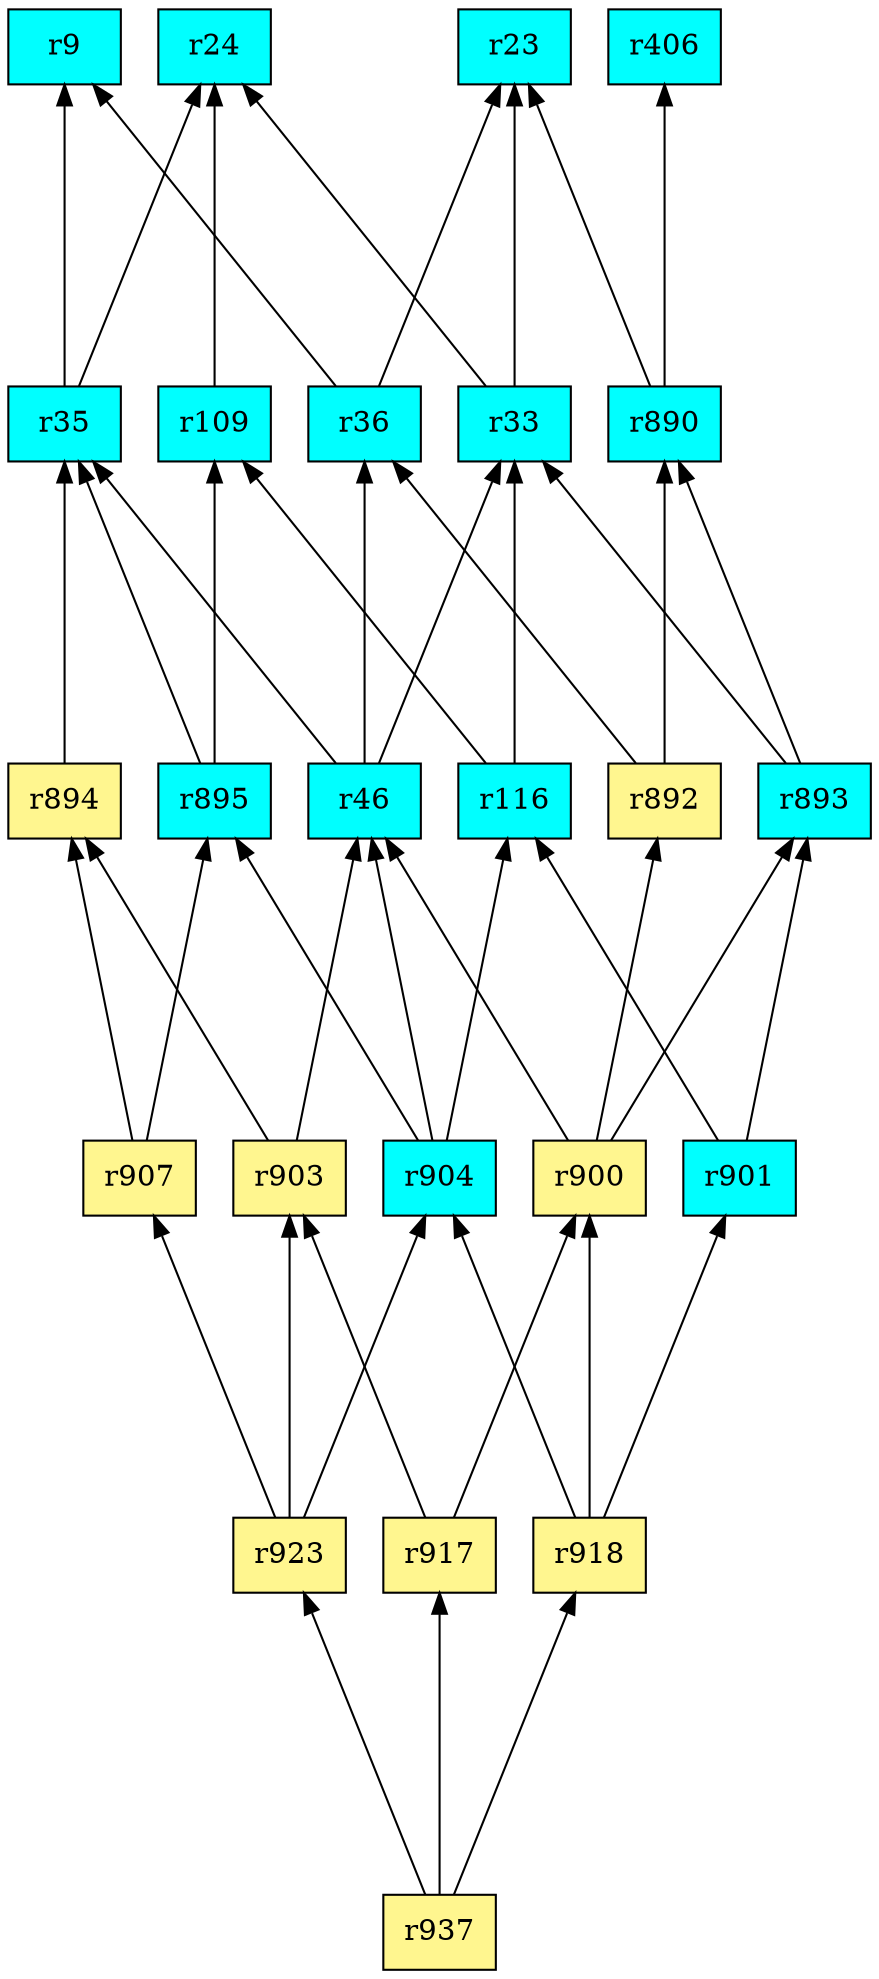 digraph G {
rankdir=BT;ranksep="2.0";
"r903" [shape=record,fillcolor=khaki1,style=filled,label="{r903}"];
"r937" [shape=record,fillcolor=khaki1,style=filled,label="{r937}"];
"r923" [shape=record,fillcolor=khaki1,style=filled,label="{r923}"];
"r9" [shape=record,fillcolor=cyan,style=filled,label="{r9}"];
"r895" [shape=record,fillcolor=cyan,style=filled,label="{r895}"];
"r900" [shape=record,fillcolor=khaki1,style=filled,label="{r900}"];
"r907" [shape=record,fillcolor=khaki1,style=filled,label="{r907}"];
"r893" [shape=record,fillcolor=cyan,style=filled,label="{r893}"];
"r406" [shape=record,fillcolor=cyan,style=filled,label="{r406}"];
"r116" [shape=record,fillcolor=cyan,style=filled,label="{r116}"];
"r918" [shape=record,fillcolor=khaki1,style=filled,label="{r918}"];
"r901" [shape=record,fillcolor=cyan,style=filled,label="{r901}"];
"r35" [shape=record,fillcolor=cyan,style=filled,label="{r35}"];
"r24" [shape=record,fillcolor=cyan,style=filled,label="{r24}"];
"r23" [shape=record,fillcolor=cyan,style=filled,label="{r23}"];
"r36" [shape=record,fillcolor=cyan,style=filled,label="{r36}"];
"r33" [shape=record,fillcolor=cyan,style=filled,label="{r33}"];
"r917" [shape=record,fillcolor=khaki1,style=filled,label="{r917}"];
"r894" [shape=record,fillcolor=khaki1,style=filled,label="{r894}"];
"r904" [shape=record,fillcolor=cyan,style=filled,label="{r904}"];
"r892" [shape=record,fillcolor=khaki1,style=filled,label="{r892}"];
"r890" [shape=record,fillcolor=cyan,style=filled,label="{r890}"];
"r109" [shape=record,fillcolor=cyan,style=filled,label="{r109}"];
"r46" [shape=record,fillcolor=cyan,style=filled,label="{r46}"];
"r903" -> "r894"
"r903" -> "r46"
"r937" -> "r923"
"r937" -> "r917"
"r937" -> "r918"
"r923" -> "r903"
"r923" -> "r904"
"r923" -> "r907"
"r895" -> "r109"
"r895" -> "r35"
"r900" -> "r46"
"r900" -> "r892"
"r900" -> "r893"
"r907" -> "r894"
"r907" -> "r895"
"r893" -> "r33"
"r893" -> "r890"
"r116" -> "r109"
"r116" -> "r33"
"r918" -> "r901"
"r918" -> "r904"
"r918" -> "r900"
"r901" -> "r116"
"r901" -> "r893"
"r35" -> "r9"
"r35" -> "r24"
"r36" -> "r9"
"r36" -> "r23"
"r33" -> "r24"
"r33" -> "r23"
"r917" -> "r903"
"r917" -> "r900"
"r894" -> "r35"
"r904" -> "r116"
"r904" -> "r46"
"r904" -> "r895"
"r892" -> "r36"
"r892" -> "r890"
"r890" -> "r406"
"r890" -> "r23"
"r109" -> "r24"
"r46" -> "r35"
"r46" -> "r33"
"r46" -> "r36"
}